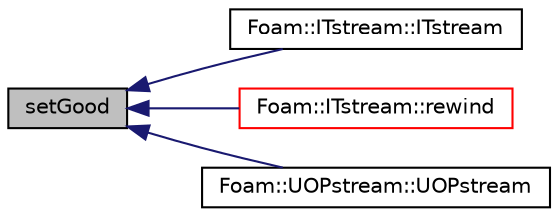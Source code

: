 digraph "setGood"
{
  bgcolor="transparent";
  edge [fontname="Helvetica",fontsize="10",labelfontname="Helvetica",labelfontsize="10"];
  node [fontname="Helvetica",fontsize="10",shape=record];
  rankdir="LR";
  Node1 [label="setGood",height=0.2,width=0.4,color="black", fillcolor="grey75", style="filled", fontcolor="black"];
  Node1 -> Node2 [dir="back",color="midnightblue",fontsize="10",style="solid",fontname="Helvetica"];
  Node2 [label="Foam::ITstream::ITstream",height=0.2,width=0.4,color="black",URL="$a01240.html#aa2ee5d29179a98eb58b6bd9cac214043",tooltip="Construct from components. "];
  Node1 -> Node3 [dir="back",color="midnightblue",fontsize="10",style="solid",fontname="Helvetica"];
  Node3 [label="Foam::ITstream::rewind",height=0.2,width=0.4,color="red",URL="$a01240.html#a05672413dc96a628155fb940ab50362d",tooltip="Rewind and return the stream so that it may be read again. "];
  Node1 -> Node4 [dir="back",color="midnightblue",fontsize="10",style="solid",fontname="Helvetica"];
  Node4 [label="Foam::UOPstream::UOPstream",height=0.2,width=0.4,color="black",URL="$a02877.html#a7096a8e20d3c8aaa2130d861e91d0d4c",tooltip="Construct given process index to send to and optional buffer size,. "];
}
